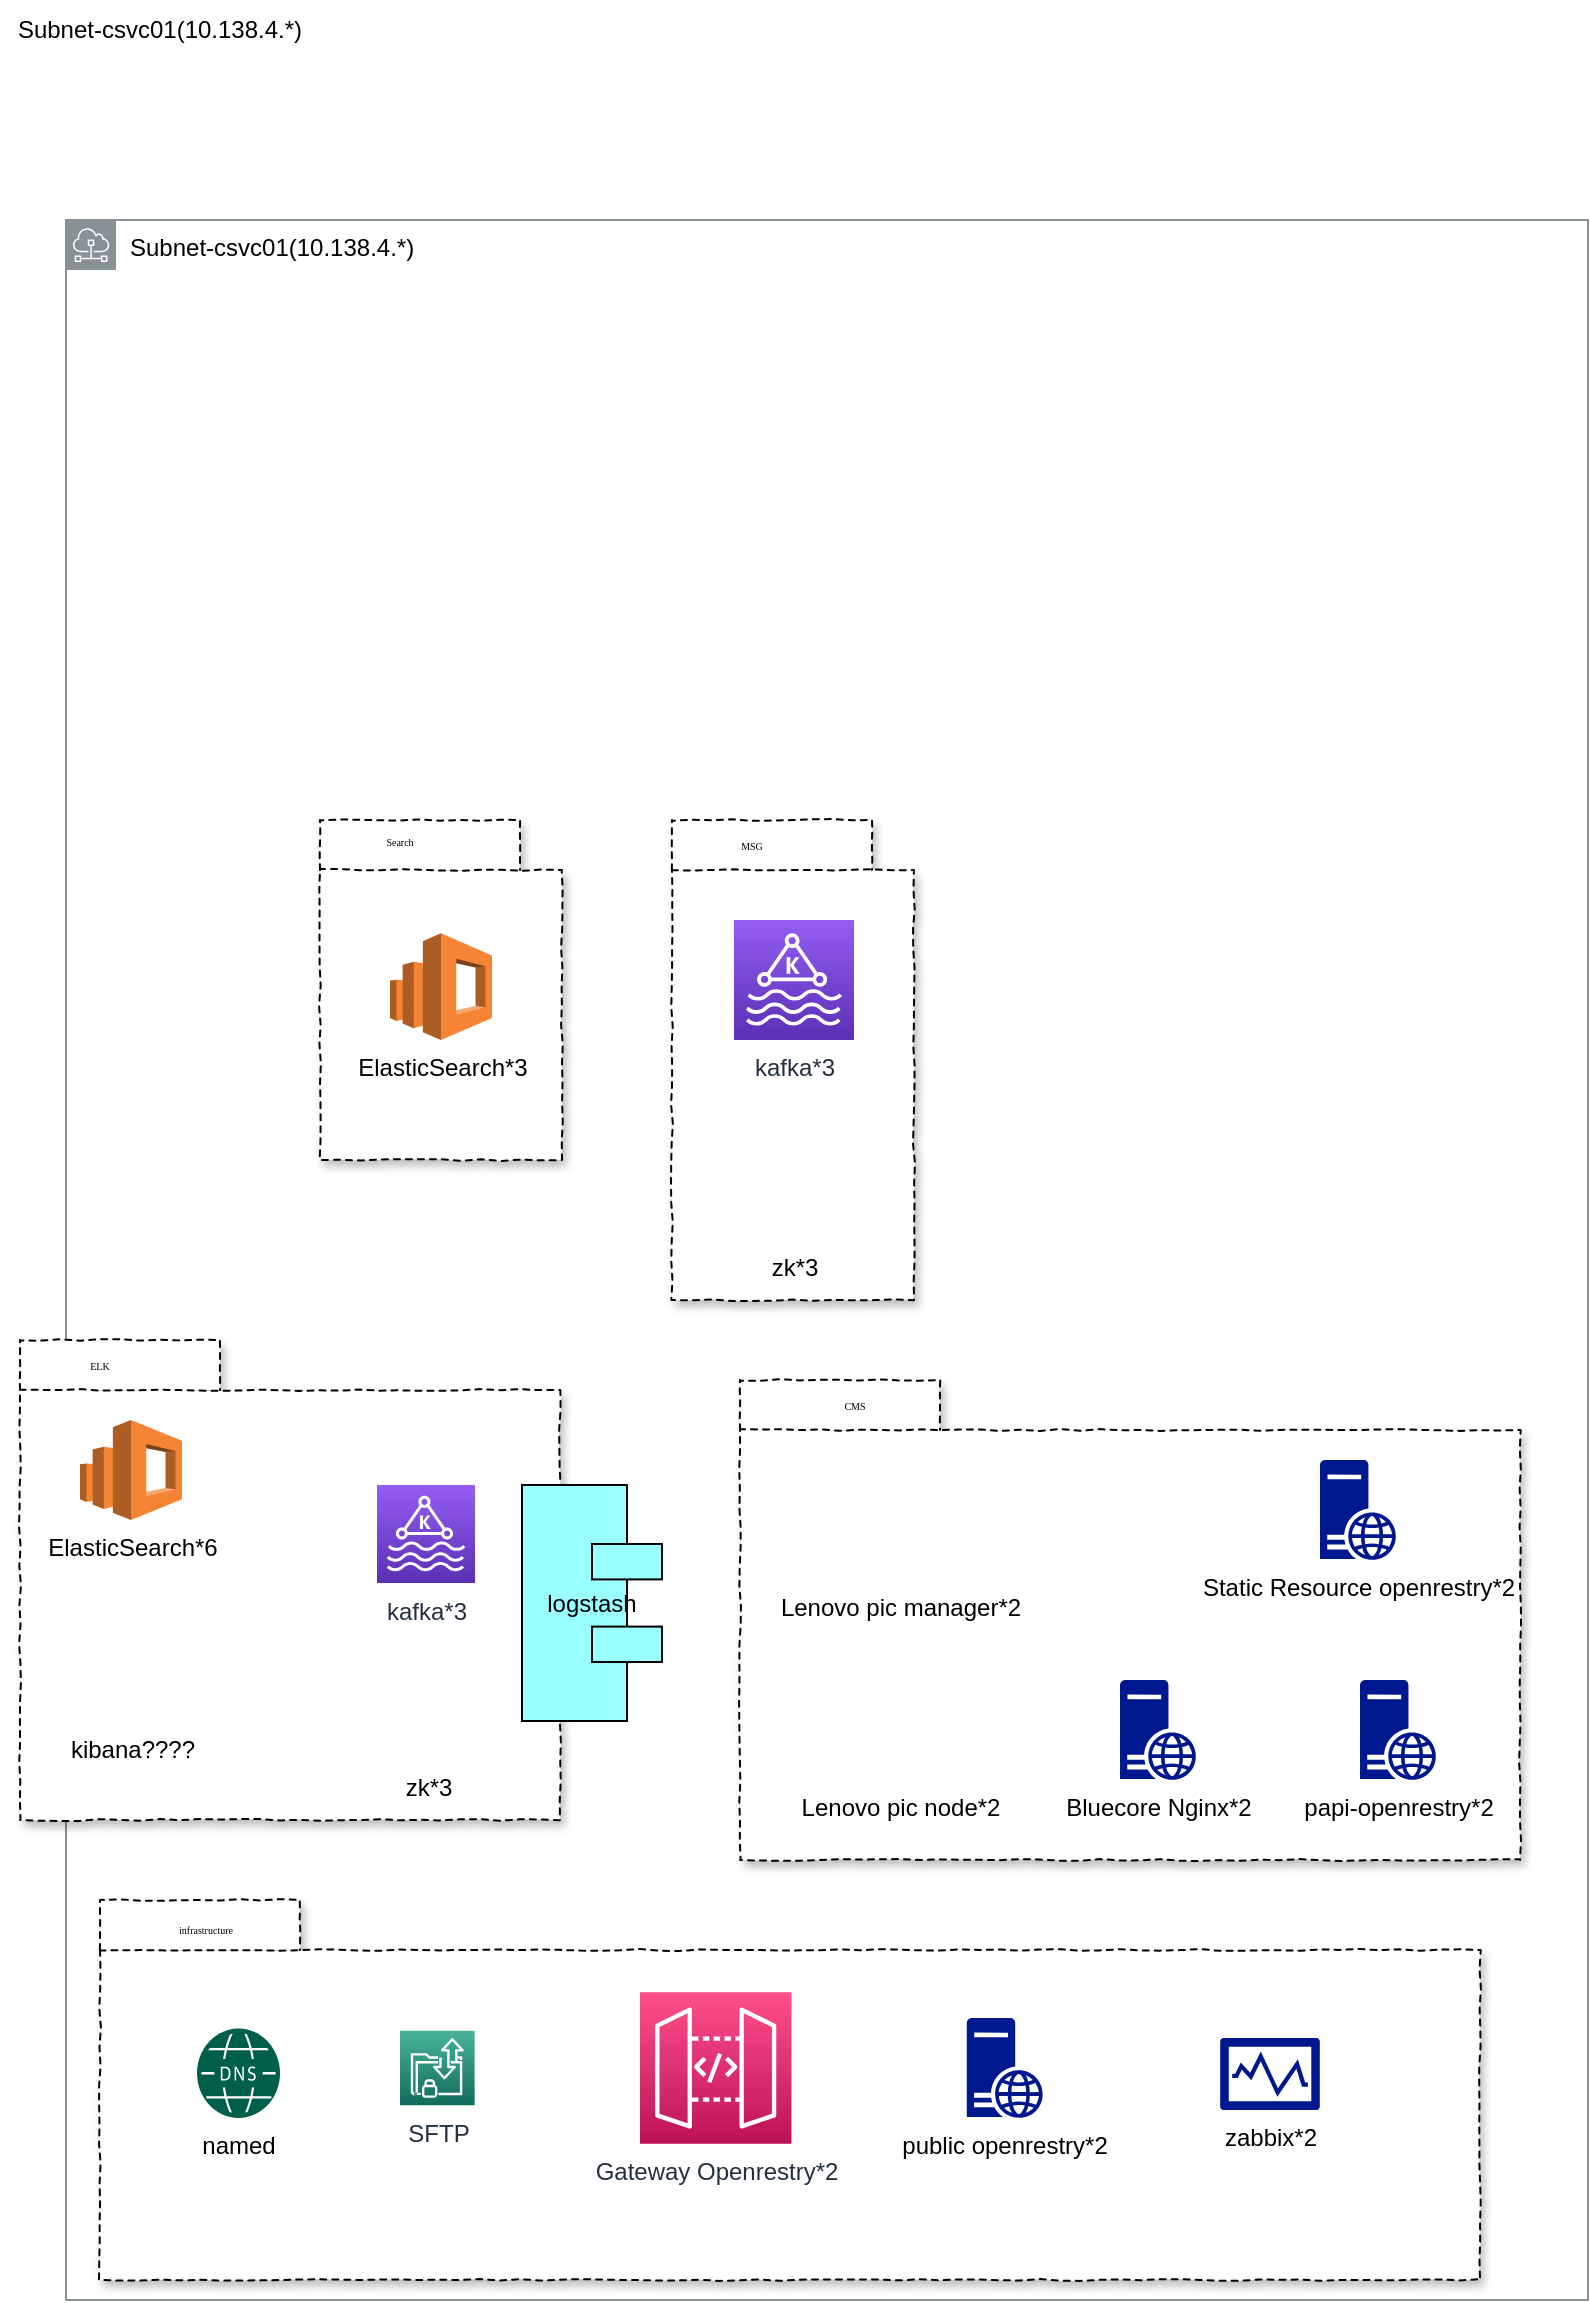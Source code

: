<mxfile version="20.2.8" type="github">
  <diagram id="SoZa_4AcdHNvvdQ_9TMP" name="第 1 页">
    <mxGraphModel dx="1237" dy="690" grid="1" gridSize="10" guides="1" tooltips="1" connect="1" arrows="1" fold="1" page="1" pageScale="1" pageWidth="827" pageHeight="1169" math="0" shadow="0">
      <root>
        <mxCell id="0" />
        <mxCell id="1" parent="0" />
        <mxCell id="784cbDrwxi_V3fQU1oRy-50" value="&lt;span style=&quot;color: rgb(0, 0, 0); text-align: center;&quot;&gt;Subnet-csvc01(10.138.4.*)&lt;/span&gt;" style="sketch=0;outlineConnect=0;gradientColor=none;html=1;whiteSpace=wrap;fontSize=12;fontStyle=0;shape=mxgraph.aws4.group;grIcon=mxgraph.aws4.group_subnet;strokeColor=#879196;fillColor=none;verticalAlign=top;align=left;spacingLeft=30;fontColor=#879196;dashed=0;" vertex="1" parent="1">
          <mxGeometry x="33" y="110" width="761" height="1040" as="geometry" />
        </mxCell>
        <mxCell id="784cbDrwxi_V3fQU1oRy-1" value="Subnet-csvc01(10.138.4.*)" style="text;html=1;strokeColor=none;fillColor=none;align=center;verticalAlign=middle;whiteSpace=wrap;rounded=0;" vertex="1" parent="1">
          <mxGeometry width="160" height="30" as="geometry" />
        </mxCell>
        <mxCell id="784cbDrwxi_V3fQU1oRy-2" value="" style="group" vertex="1" connectable="0" parent="1">
          <mxGeometry x="50" y="950" width="690" height="190" as="geometry" />
        </mxCell>
        <mxCell id="784cbDrwxi_V3fQU1oRy-3" value="" style="shape=folder;spacingTop=10;tabWidth=100;tabHeight=25;tabPosition=left;dashed=1;enumerate=0;comic=1;jiggle=1;treeMoving=0;treeFolding=0;deletable=1;rotatable=0;noLabel=0;shadow=1;sketch=0;" vertex="1" parent="784cbDrwxi_V3fQU1oRy-2">
          <mxGeometry width="690" height="190" as="geometry" />
        </mxCell>
        <mxCell id="784cbDrwxi_V3fQU1oRy-7" value="Gateway Openrestry*2" style="sketch=0;points=[[0,0,0],[0.25,0,0],[0.5,0,0],[0.75,0,0],[1,0,0],[0,1,0],[0.25,1,0],[0.5,1,0],[0.75,1,0],[1,1,0],[0,0.25,0],[0,0.5,0],[0,0.75,0],[1,0.25,0],[1,0.5,0],[1,0.75,0]];outlineConnect=0;fontColor=#232F3E;gradientColor=#FF4F8B;gradientDirection=north;fillColor=#BC1356;strokeColor=#ffffff;dashed=0;verticalLabelPosition=bottom;verticalAlign=top;align=center;html=1;fontSize=12;fontStyle=0;aspect=fixed;shape=mxgraph.aws4.resourceIcon;resIcon=mxgraph.aws4.api_gateway;" vertex="1" parent="784cbDrwxi_V3fQU1oRy-2">
          <mxGeometry x="269.997" y="46.11" width="75.73" height="75.73" as="geometry" />
        </mxCell>
        <mxCell id="784cbDrwxi_V3fQU1oRy-8" value="named" style="sketch=0;pointerEvents=1;shadow=0;dashed=0;html=1;strokeColor=none;fillColor=#005F4B;labelPosition=center;verticalLabelPosition=bottom;verticalAlign=top;align=center;outlineConnect=0;shape=mxgraph.veeam2.dns;" vertex="1" parent="784cbDrwxi_V3fQU1oRy-2">
          <mxGeometry x="48.51" y="64.27" width="41.49" height="44.71" as="geometry" />
        </mxCell>
        <mxCell id="784cbDrwxi_V3fQU1oRy-9" value="SFTP" style="sketch=0;points=[[0,0,0],[0.25,0,0],[0.5,0,0],[0.75,0,0],[1,0,0],[0,1,0],[0.25,1,0],[0.5,1,0],[0.75,1,0],[1,1,0],[0,0.25,0],[0,0.5,0],[0,0.75,0],[1,0.25,0],[1,0.5,0],[1,0.75,0]];outlineConnect=0;fontColor=#232F3E;gradientColor=#4AB29A;gradientDirection=north;fillColor=#116D5B;strokeColor=#ffffff;dashed=0;verticalLabelPosition=bottom;verticalAlign=top;align=center;html=1;fontSize=12;fontStyle=0;aspect=fixed;shape=mxgraph.aws4.resourceIcon;resIcon=mxgraph.aws4.transfer_for_sftp;" vertex="1" parent="784cbDrwxi_V3fQU1oRy-2">
          <mxGeometry x="149.999" y="65.33" width="37.309" height="37.309" as="geometry" />
        </mxCell>
        <mxCell id="784cbDrwxi_V3fQU1oRy-31" value="public openrestry*2" style="sketch=0;aspect=fixed;pointerEvents=1;shadow=0;dashed=0;html=1;strokeColor=none;labelPosition=center;verticalLabelPosition=bottom;verticalAlign=top;align=center;fillColor=#00188D;shape=mxgraph.mscae.enterprise.web_server" vertex="1" parent="784cbDrwxi_V3fQU1oRy-2">
          <mxGeometry x="433.401" y="58.98" width="38" height="50" as="geometry" />
        </mxCell>
        <mxCell id="784cbDrwxi_V3fQU1oRy-66" value="zabbix*2" style="sketch=0;aspect=fixed;pointerEvents=1;shadow=0;dashed=0;html=1;strokeColor=none;labelPosition=center;verticalLabelPosition=bottom;verticalAlign=top;align=center;fillColor=#00188D;shape=mxgraph.mscae.enterprise.performance_monitor" vertex="1" parent="784cbDrwxi_V3fQU1oRy-2">
          <mxGeometry x="560" y="69" width="50" height="36" as="geometry" />
        </mxCell>
        <mxCell id="784cbDrwxi_V3fQU1oRy-12" value="" style="group" vertex="1" connectable="0" parent="1">
          <mxGeometry x="10" y="670" width="307" height="314.2" as="geometry" />
        </mxCell>
        <mxCell id="784cbDrwxi_V3fQU1oRy-13" value="" style="shape=folder;spacingTop=10;tabWidth=100;tabHeight=25;tabPosition=left;dashed=1;enumerate=0;comic=1;jiggle=1;treeMoving=0;treeFolding=0;deletable=1;rotatable=0;noLabel=0;shadow=1;sketch=0;" vertex="1" parent="784cbDrwxi_V3fQU1oRy-12">
          <mxGeometry width="270" height="240" as="geometry" />
        </mxCell>
        <mxCell id="784cbDrwxi_V3fQU1oRy-14" value="ELK" style="text;html=1;strokeColor=none;fillColor=none;align=center;verticalAlign=middle;whiteSpace=wrap;rounded=0;shadow=1;comic=1;sketch=0;jiggle=1;fontFamily=Verdana;fontSize=5;" vertex="1" parent="784cbDrwxi_V3fQU1oRy-12">
          <mxGeometry x="10" y="3" width="60" height="20" as="geometry" />
        </mxCell>
        <mxCell id="784cbDrwxi_V3fQU1oRy-18" value="ElasticSearch*6" style="outlineConnect=0;dashed=0;verticalLabelPosition=bottom;verticalAlign=top;align=center;html=1;shape=mxgraph.aws3.elasticsearch_service;fillColor=#F58534;gradientColor=none;" vertex="1" parent="784cbDrwxi_V3fQU1oRy-12">
          <mxGeometry x="30" y="40" width="51" height="50" as="geometry" />
        </mxCell>
        <mxCell id="784cbDrwxi_V3fQU1oRy-37" value="kibana????" style="shape=image;html=1;verticalAlign=top;verticalLabelPosition=bottom;labelBackgroundColor=#ffffff;imageAspect=0;aspect=fixed;image=https://cdn2.iconfinder.com/data/icons/whcompare-servers-web-hosting/50/staging-site-128.png" vertex="1" parent="784cbDrwxi_V3fQU1oRy-12">
          <mxGeometry x="31" y="140.5" width="50" height="50" as="geometry" />
        </mxCell>
        <mxCell id="784cbDrwxi_V3fQU1oRy-38" value="kafka*3" style="sketch=0;points=[[0,0,0],[0.25,0,0],[0.5,0,0],[0.75,0,0],[1,0,0],[0,1,0],[0.25,1,0],[0.5,1,0],[0.75,1,0],[1,1,0],[0,0.25,0],[0,0.5,0],[0,0.75,0],[1,0.25,0],[1,0.5,0],[1,0.75,0]];outlineConnect=0;fontColor=#232F3E;gradientColor=#945DF2;gradientDirection=north;fillColor=#5A30B5;strokeColor=#ffffff;dashed=0;verticalLabelPosition=bottom;verticalAlign=top;align=center;html=1;fontSize=12;fontStyle=0;aspect=fixed;shape=mxgraph.aws4.resourceIcon;resIcon=mxgraph.aws4.managed_streaming_for_kafka;" vertex="1" parent="784cbDrwxi_V3fQU1oRy-12">
          <mxGeometry x="178.5" y="72.5" width="49" height="49" as="geometry" />
        </mxCell>
        <mxCell id="784cbDrwxi_V3fQU1oRy-40" value="zk*3" style="shape=image;html=1;verticalAlign=top;verticalLabelPosition=bottom;labelBackgroundColor=#ffffff;imageAspect=0;aspect=fixed;image=https://cdn0.iconfinder.com/data/icons/construction-2-21/512/construction-industry-building-13-128.png" vertex="1" parent="784cbDrwxi_V3fQU1oRy-12">
          <mxGeometry x="178.5" y="160" width="50" height="50" as="geometry" />
        </mxCell>
        <mxCell id="784cbDrwxi_V3fQU1oRy-41" value="logstash" style="html=1;outlineConnect=0;whiteSpace=wrap;fillColor=#99ffff;shape=mxgraph.archimate3.component;direction=west;" vertex="1" parent="784cbDrwxi_V3fQU1oRy-12">
          <mxGeometry x="251" y="72.5" width="70" height="118" as="geometry" />
        </mxCell>
        <mxCell id="784cbDrwxi_V3fQU1oRy-4" value="infrastructure" style="text;html=1;strokeColor=none;fillColor=none;align=center;verticalAlign=middle;whiteSpace=wrap;rounded=0;shadow=1;comic=1;sketch=0;jiggle=1;fontFamily=Verdana;fontSize=5;" vertex="1" parent="784cbDrwxi_V3fQU1oRy-12">
          <mxGeometry x="40.0" y="276.2" width="105.946" height="38" as="geometry" />
        </mxCell>
        <mxCell id="784cbDrwxi_V3fQU1oRy-15" value="" style="group" vertex="1" connectable="0" parent="1">
          <mxGeometry x="370" y="690" width="390" height="240" as="geometry" />
        </mxCell>
        <mxCell id="784cbDrwxi_V3fQU1oRy-16" value="" style="shape=folder;spacingTop=10;tabWidth=100;tabHeight=25;tabPosition=left;dashed=1;enumerate=0;comic=1;jiggle=1;treeMoving=0;treeFolding=0;deletable=1;rotatable=0;noLabel=0;shadow=1;sketch=0;" vertex="1" parent="784cbDrwxi_V3fQU1oRy-15">
          <mxGeometry width="390" height="240" as="geometry" />
        </mxCell>
        <mxCell id="784cbDrwxi_V3fQU1oRy-17" value="CMS" style="text;html=1;strokeColor=none;fillColor=none;align=center;verticalAlign=middle;whiteSpace=wrap;rounded=0;shadow=1;comic=1;sketch=0;jiggle=1;fontFamily=Verdana;fontSize=5;" vertex="1" parent="784cbDrwxi_V3fQU1oRy-15">
          <mxGeometry x="14.444" y="3" width="86.667" height="20" as="geometry" />
        </mxCell>
        <mxCell id="784cbDrwxi_V3fQU1oRy-19" value="Lenovo pic manager*2" style="shape=image;html=1;verticalAlign=top;verticalLabelPosition=bottom;labelBackgroundColor=#ffffff;imageAspect=0;aspect=fixed;image=https://cdn4.iconfinder.com/data/icons/multimedia-flat-19/32/Photo-128.png" vertex="1" parent="784cbDrwxi_V3fQU1oRy-15">
          <mxGeometry x="50.003" y="40" width="60" height="60" as="geometry" />
        </mxCell>
        <mxCell id="784cbDrwxi_V3fQU1oRy-33" value="&lt;span style=&quot;background-color: rgb(255, 255, 255);&quot;&gt;papi-openrestry*2&lt;/span&gt;" style="sketch=0;aspect=fixed;pointerEvents=1;shadow=0;dashed=0;html=1;strokeColor=none;labelPosition=center;verticalLabelPosition=bottom;verticalAlign=top;align=center;fillColor=#00188D;shape=mxgraph.mscae.enterprise.web_server" vertex="1" parent="784cbDrwxi_V3fQU1oRy-15">
          <mxGeometry x="310" y="150" width="38" height="50" as="geometry" />
        </mxCell>
        <mxCell id="784cbDrwxi_V3fQU1oRy-25" value="Static Resource openrestry*2" style="sketch=0;aspect=fixed;pointerEvents=1;shadow=0;dashed=0;html=1;strokeColor=none;labelPosition=center;verticalLabelPosition=bottom;verticalAlign=top;align=center;fillColor=#00188D;shape=mxgraph.mscae.enterprise.web_server" vertex="1" parent="784cbDrwxi_V3fQU1oRy-15">
          <mxGeometry x="289.996" y="40" width="38" height="50" as="geometry" />
        </mxCell>
        <mxCell id="784cbDrwxi_V3fQU1oRy-24" value="Bluecore Nginx*2" style="sketch=0;aspect=fixed;pointerEvents=1;shadow=0;dashed=0;html=1;strokeColor=none;labelPosition=center;verticalLabelPosition=bottom;verticalAlign=top;align=center;fillColor=#00188D;shape=mxgraph.mscae.enterprise.web_server" vertex="1" parent="784cbDrwxi_V3fQU1oRy-15">
          <mxGeometry x="190" y="150" width="38" height="50" as="geometry" />
        </mxCell>
        <mxCell id="784cbDrwxi_V3fQU1oRy-65" value="Lenovo pic&amp;nbsp;node*2" style="shape=image;html=1;verticalAlign=top;verticalLabelPosition=bottom;labelBackgroundColor=#ffffff;imageAspect=0;aspect=fixed;image=https://cdn4.iconfinder.com/data/icons/multimedia-flat-19/32/Photo-128.png" vertex="1" parent="784cbDrwxi_V3fQU1oRy-15">
          <mxGeometry x="50.003" y="140" width="60" height="60" as="geometry" />
        </mxCell>
        <mxCell id="784cbDrwxi_V3fQU1oRy-49" value="" style="group" vertex="1" connectable="0" parent="1">
          <mxGeometry x="336" y="410" width="121" height="240" as="geometry" />
        </mxCell>
        <mxCell id="784cbDrwxi_V3fQU1oRy-42" value="" style="shape=folder;spacingTop=10;tabWidth=100;tabHeight=25;tabPosition=left;dashed=1;enumerate=0;comic=1;jiggle=1;treeMoving=0;treeFolding=0;deletable=1;rotatable=0;noLabel=0;shadow=1;sketch=0;" vertex="1" parent="784cbDrwxi_V3fQU1oRy-49">
          <mxGeometry width="121" height="240" as="geometry" />
        </mxCell>
        <mxCell id="784cbDrwxi_V3fQU1oRy-43" value="MSG" style="text;html=1;strokeColor=none;fillColor=none;align=center;verticalAlign=middle;whiteSpace=wrap;rounded=0;shadow=1;comic=1;sketch=0;jiggle=1;fontFamily=Verdana;fontSize=5;" vertex="1" parent="784cbDrwxi_V3fQU1oRy-49">
          <mxGeometry x="10" y="3" width="60" height="20" as="geometry" />
        </mxCell>
        <mxCell id="784cbDrwxi_V3fQU1oRy-46" value="kafka*3" style="sketch=0;points=[[0,0,0],[0.25,0,0],[0.5,0,0],[0.75,0,0],[1,0,0],[0,1,0],[0.25,1,0],[0.5,1,0],[0.75,1,0],[1,1,0],[0,0.25,0],[0,0.5,0],[0,0.75,0],[1,0.25,0],[1,0.5,0],[1,0.75,0]];outlineConnect=0;fontColor=#232F3E;gradientColor=#945DF2;gradientDirection=north;fillColor=#5A30B5;strokeColor=#ffffff;dashed=0;verticalLabelPosition=bottom;verticalAlign=top;align=center;html=1;fontSize=12;fontStyle=0;aspect=fixed;shape=mxgraph.aws4.resourceIcon;resIcon=mxgraph.aws4.managed_streaming_for_kafka;" vertex="1" parent="784cbDrwxi_V3fQU1oRy-49">
          <mxGeometry x="31" y="50" width="60" height="60" as="geometry" />
        </mxCell>
        <mxCell id="784cbDrwxi_V3fQU1oRy-47" value="zk*3" style="shape=image;html=1;verticalAlign=top;verticalLabelPosition=bottom;labelBackgroundColor=#ffffff;imageAspect=0;aspect=fixed;image=https://cdn0.iconfinder.com/data/icons/construction-2-21/512/construction-industry-building-13-128.png" vertex="1" parent="784cbDrwxi_V3fQU1oRy-49">
          <mxGeometry x="31" y="150" width="60" height="60" as="geometry" />
        </mxCell>
        <mxCell id="784cbDrwxi_V3fQU1oRy-51" value="" style="group" vertex="1" connectable="0" parent="1">
          <mxGeometry x="160" y="410" width="121" height="170" as="geometry" />
        </mxCell>
        <mxCell id="784cbDrwxi_V3fQU1oRy-52" value="" style="shape=folder;spacingTop=10;tabWidth=100;tabHeight=25;tabPosition=left;dashed=1;enumerate=0;comic=1;jiggle=1;treeMoving=0;treeFolding=0;deletable=1;rotatable=0;noLabel=0;shadow=1;sketch=0;" vertex="1" parent="784cbDrwxi_V3fQU1oRy-51">
          <mxGeometry width="121" height="170" as="geometry" />
        </mxCell>
        <mxCell id="784cbDrwxi_V3fQU1oRy-53" value="Search" style="text;html=1;strokeColor=none;fillColor=none;align=center;verticalAlign=middle;whiteSpace=wrap;rounded=0;shadow=1;comic=1;sketch=0;jiggle=1;fontFamily=Verdana;fontSize=5;" vertex="1" parent="784cbDrwxi_V3fQU1oRy-51">
          <mxGeometry x="10" y="2.13" width="60" height="17.88" as="geometry" />
        </mxCell>
        <mxCell id="784cbDrwxi_V3fQU1oRy-56" value="ElasticSearch*3" style="outlineConnect=0;dashed=0;verticalLabelPosition=bottom;verticalAlign=top;align=center;html=1;shape=mxgraph.aws3.elasticsearch_service;fillColor=#F58534;gradientColor=none;" vertex="1" parent="784cbDrwxi_V3fQU1oRy-51">
          <mxGeometry x="35" y="56.67" width="51" height="53.33" as="geometry" />
        </mxCell>
      </root>
    </mxGraphModel>
  </diagram>
</mxfile>
